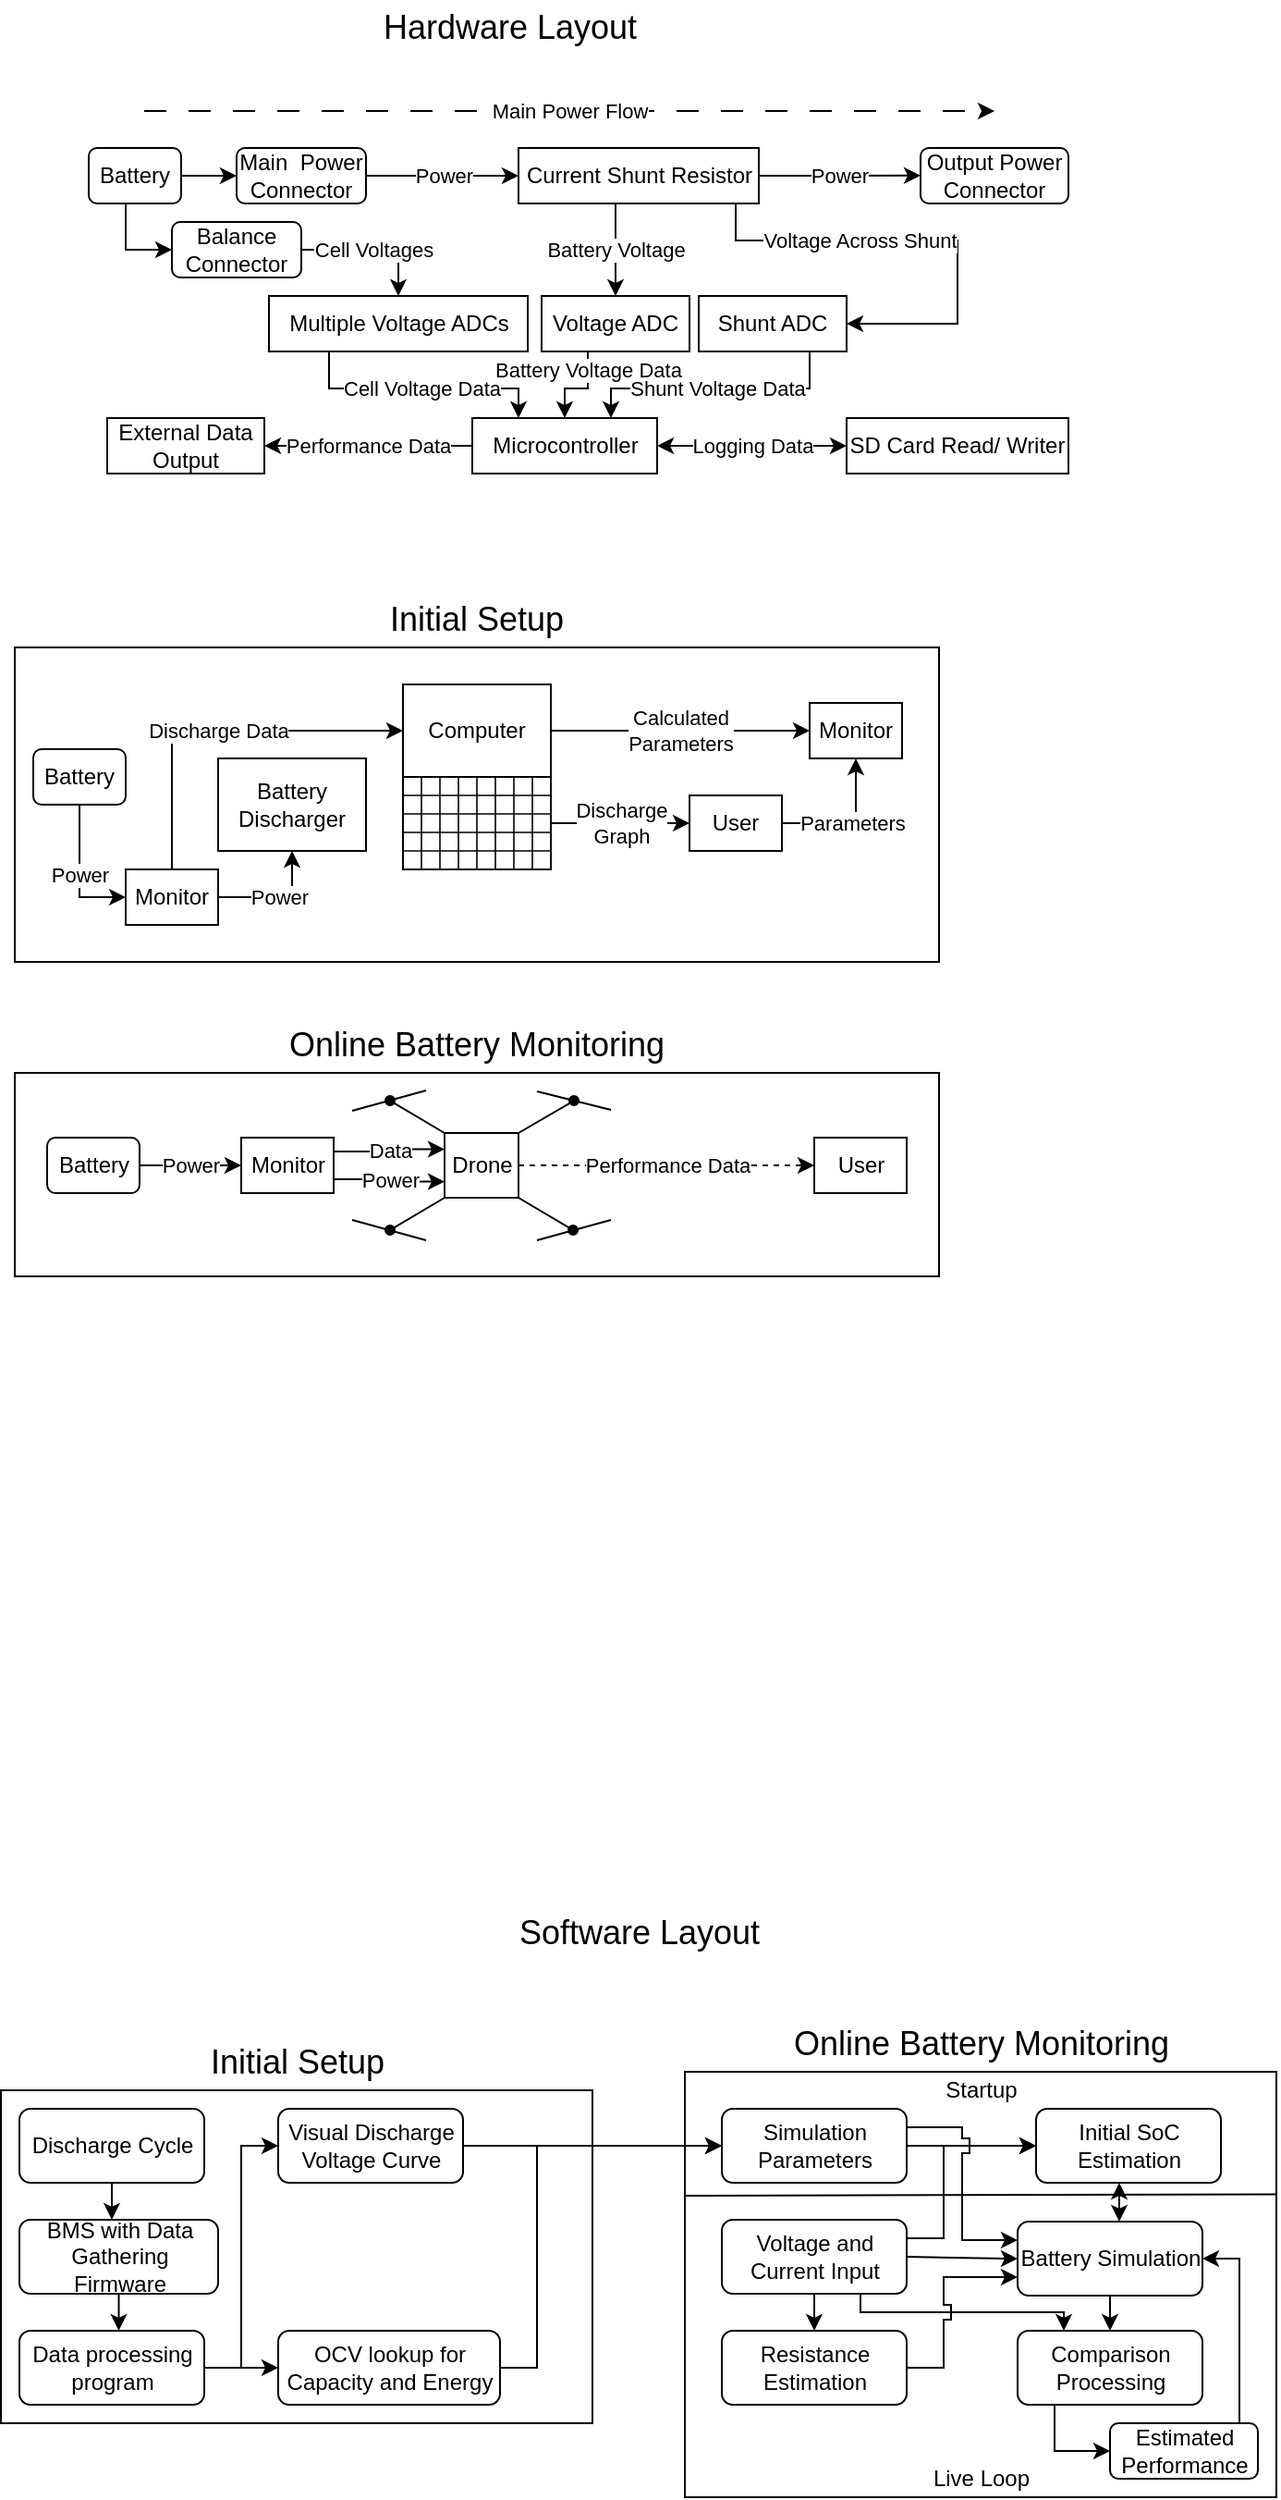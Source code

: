 <mxfile version="24.0.2" type="device">
  <diagram id="iJW8FD_IC8tG_3s7V3ZE" name="Page-1">
    <mxGraphModel dx="1113" dy="1617" grid="1" gridSize="10" guides="1" tooltips="1" connect="1" arrows="1" fold="1" page="1" pageScale="1" pageWidth="827" pageHeight="1169" math="0" shadow="0">
      <root>
        <mxCell id="0" />
        <mxCell id="1" parent="0" />
        <mxCell id="znWlgwHZ79DL5Ow_YZp7-131" value="" style="rounded=0;whiteSpace=wrap;html=1;" vertex="1" parent="1">
          <mxGeometry x="60" y="-260" width="500" height="110" as="geometry" />
        </mxCell>
        <mxCell id="znWlgwHZ79DL5Ow_YZp7-61" value="" style="rounded=0;whiteSpace=wrap;html=1;" vertex="1" parent="1">
          <mxGeometry x="60" y="-490" width="500" height="170" as="geometry" />
        </mxCell>
        <mxCell id="kjtUhcTxmiHCBkJJOneF-20" value="" style="rounded=0;whiteSpace=wrap;html=1;" parent="1" vertex="1">
          <mxGeometry x="422.5" y="280" width="320" height="230" as="geometry" />
        </mxCell>
        <mxCell id="kjtUhcTxmiHCBkJJOneF-6" value="" style="rounded=0;whiteSpace=wrap;html=1;" parent="1" vertex="1">
          <mxGeometry x="52.5" y="290" width="320" height="180" as="geometry" />
        </mxCell>
        <mxCell id="kjtUhcTxmiHCBkJJOneF-4" value="&lt;div&gt;Discharge Cycle&lt;/div&gt;" style="rounded=1;whiteSpace=wrap;html=1;" parent="1" vertex="1">
          <mxGeometry x="62.5" y="300" width="100" height="40" as="geometry" />
        </mxCell>
        <mxCell id="kjtUhcTxmiHCBkJJOneF-7" value="&lt;font style=&quot;font-size: 18px;&quot;&gt;Initial Setup&lt;/font&gt;" style="text;html=1;strokeColor=none;fillColor=none;align=center;verticalAlign=middle;whiteSpace=wrap;rounded=0;" parent="1" vertex="1">
          <mxGeometry x="52.5" y="260" width="320" height="30" as="geometry" />
        </mxCell>
        <mxCell id="kjtUhcTxmiHCBkJJOneF-9" value="BMS with Data Gathering Firmware" style="rounded=1;whiteSpace=wrap;html=1;" parent="1" vertex="1">
          <mxGeometry x="62.5" y="360" width="107.5" height="40" as="geometry" />
        </mxCell>
        <mxCell id="kjtUhcTxmiHCBkJJOneF-16" style="edgeStyle=orthogonalEdgeStyle;rounded=0;orthogonalLoop=1;jettySize=auto;html=1;entryX=0;entryY=0.5;entryDx=0;entryDy=0;fontSize=18;" parent="1" source="kjtUhcTxmiHCBkJJOneF-13" target="kjtUhcTxmiHCBkJJOneF-15" edge="1">
          <mxGeometry relative="1" as="geometry" />
        </mxCell>
        <mxCell id="kjtUhcTxmiHCBkJJOneF-18" style="edgeStyle=orthogonalEdgeStyle;rounded=0;orthogonalLoop=1;jettySize=auto;html=1;entryX=0;entryY=0.5;entryDx=0;entryDy=0;fontSize=18;" parent="1" source="kjtUhcTxmiHCBkJJOneF-13" target="kjtUhcTxmiHCBkJJOneF-17" edge="1">
          <mxGeometry relative="1" as="geometry" />
        </mxCell>
        <mxCell id="kjtUhcTxmiHCBkJJOneF-13" value="Data processing program" style="rounded=1;whiteSpace=wrap;html=1;" parent="1" vertex="1">
          <mxGeometry x="62.5" y="420" width="100" height="40" as="geometry" />
        </mxCell>
        <mxCell id="kjtUhcTxmiHCBkJJOneF-34" style="edgeStyle=orthogonalEdgeStyle;rounded=0;orthogonalLoop=1;jettySize=auto;html=1;fontSize=18;" parent="1" source="kjtUhcTxmiHCBkJJOneF-15" target="kjtUhcTxmiHCBkJJOneF-32" edge="1">
          <mxGeometry relative="1" as="geometry" />
        </mxCell>
        <mxCell id="kjtUhcTxmiHCBkJJOneF-15" value="Visual Discharge Voltage Curve" style="rounded=1;whiteSpace=wrap;html=1;" parent="1" vertex="1">
          <mxGeometry x="202.5" y="300" width="100" height="40" as="geometry" />
        </mxCell>
        <mxCell id="kjtUhcTxmiHCBkJJOneF-35" style="edgeStyle=orthogonalEdgeStyle;rounded=0;orthogonalLoop=1;jettySize=auto;html=1;entryX=0;entryY=0.5;entryDx=0;entryDy=0;fontSize=18;" parent="1" source="kjtUhcTxmiHCBkJJOneF-17" target="kjtUhcTxmiHCBkJJOneF-32" edge="1">
          <mxGeometry relative="1" as="geometry">
            <Array as="points">
              <mxPoint x="342.5" y="440" />
              <mxPoint x="342.5" y="320" />
            </Array>
          </mxGeometry>
        </mxCell>
        <mxCell id="kjtUhcTxmiHCBkJJOneF-17" value="OCV lookup for Capacity and Energy" style="rounded=1;whiteSpace=wrap;html=1;" parent="1" vertex="1">
          <mxGeometry x="202.5" y="420" width="120" height="40" as="geometry" />
        </mxCell>
        <mxCell id="kjtUhcTxmiHCBkJJOneF-31" value="&lt;font style=&quot;font-size: 18px;&quot;&gt;Online Battery Monitoring&lt;/font&gt;" style="text;html=1;strokeColor=none;fillColor=none;align=center;verticalAlign=middle;whiteSpace=wrap;rounded=0;" parent="1" vertex="1">
          <mxGeometry x="422.5" y="250" width="320" height="30" as="geometry" />
        </mxCell>
        <mxCell id="kjtUhcTxmiHCBkJJOneF-37" value="" style="edgeStyle=orthogonalEdgeStyle;rounded=0;orthogonalLoop=1;jettySize=auto;html=1;fontSize=18;" parent="1" source="kjtUhcTxmiHCBkJJOneF-32" target="kjtUhcTxmiHCBkJJOneF-36" edge="1">
          <mxGeometry relative="1" as="geometry" />
        </mxCell>
        <mxCell id="kjtUhcTxmiHCBkJJOneF-54" style="edgeStyle=elbowEdgeStyle;rounded=0;jumpStyle=sharp;orthogonalLoop=1;jettySize=auto;html=1;entryX=0;entryY=0.25;entryDx=0;entryDy=0;fontSize=18;jumpSize=8;" parent="1" source="kjtUhcTxmiHCBkJJOneF-32" target="kjtUhcTxmiHCBkJJOneF-47" edge="1">
          <mxGeometry relative="1" as="geometry">
            <Array as="points">
              <mxPoint x="572.5" y="310" />
              <mxPoint x="572.5" y="330" />
              <mxPoint x="552.5" y="310" />
            </Array>
          </mxGeometry>
        </mxCell>
        <mxCell id="kjtUhcTxmiHCBkJJOneF-32" value="Simulation Parameters" style="rounded=1;whiteSpace=wrap;html=1;" parent="1" vertex="1">
          <mxGeometry x="442.5" y="300" width="100" height="40" as="geometry" />
        </mxCell>
        <mxCell id="kjtUhcTxmiHCBkJJOneF-71" style="edgeStyle=elbowEdgeStyle;rounded=0;jumpStyle=sharp;jumpSize=8;orthogonalLoop=1;jettySize=auto;html=1;fontSize=18;startArrow=classic;startFill=1;" parent="1" source="kjtUhcTxmiHCBkJJOneF-36" target="kjtUhcTxmiHCBkJJOneF-47" edge="1">
          <mxGeometry relative="1" as="geometry" />
        </mxCell>
        <mxCell id="kjtUhcTxmiHCBkJJOneF-36" value="Initial SoC Estimation" style="rounded=1;whiteSpace=wrap;html=1;" parent="1" vertex="1">
          <mxGeometry x="612.5" y="300" width="100" height="40" as="geometry" />
        </mxCell>
        <mxCell id="kjtUhcTxmiHCBkJJOneF-46" style="edgeStyle=orthogonalEdgeStyle;rounded=0;orthogonalLoop=1;jettySize=auto;html=1;entryX=0;entryY=0.5;entryDx=0;entryDy=0;fontSize=18;" parent="1" source="kjtUhcTxmiHCBkJJOneF-38" target="kjtUhcTxmiHCBkJJOneF-36" edge="1">
          <mxGeometry relative="1" as="geometry">
            <Array as="points">
              <mxPoint x="562.5" y="370" />
              <mxPoint x="562.5" y="320" />
            </Array>
          </mxGeometry>
        </mxCell>
        <mxCell id="kjtUhcTxmiHCBkJJOneF-55" style="edgeStyle=elbowEdgeStyle;rounded=0;jumpStyle=sharp;jumpSize=8;orthogonalLoop=1;jettySize=auto;html=1;entryX=0;entryY=0.5;entryDx=0;entryDy=0;fontSize=18;" parent="1" source="kjtUhcTxmiHCBkJJOneF-38" target="kjtUhcTxmiHCBkJJOneF-47" edge="1">
          <mxGeometry relative="1" as="geometry" />
        </mxCell>
        <mxCell id="kjtUhcTxmiHCBkJJOneF-61" style="edgeStyle=elbowEdgeStyle;rounded=0;jumpStyle=sharp;jumpSize=8;orthogonalLoop=1;jettySize=auto;html=1;entryX=0.5;entryY=0;entryDx=0;entryDy=0;fontSize=18;" parent="1" source="kjtUhcTxmiHCBkJJOneF-38" target="kjtUhcTxmiHCBkJJOneF-39" edge="1">
          <mxGeometry relative="1" as="geometry" />
        </mxCell>
        <mxCell id="kjtUhcTxmiHCBkJJOneF-72" style="edgeStyle=elbowEdgeStyle;rounded=0;jumpStyle=sharp;jumpSize=8;orthogonalLoop=1;jettySize=auto;html=1;exitX=0.75;exitY=1;exitDx=0;exitDy=0;entryX=0.25;entryY=0;entryDx=0;entryDy=0;fontSize=18;elbow=vertical;" parent="1" source="kjtUhcTxmiHCBkJJOneF-38" target="kjtUhcTxmiHCBkJJOneF-40" edge="1">
          <mxGeometry relative="1" as="geometry">
            <Array as="points">
              <mxPoint x="602.5" y="410" />
              <mxPoint x="592.5" y="410" />
              <mxPoint x="542.5" y="410" />
              <mxPoint x="602.5" y="420" />
            </Array>
          </mxGeometry>
        </mxCell>
        <mxCell id="kjtUhcTxmiHCBkJJOneF-38" value="Voltage and Current Input" style="rounded=1;whiteSpace=wrap;html=1;" parent="1" vertex="1">
          <mxGeometry x="442.5" y="360" width="100" height="40" as="geometry" />
        </mxCell>
        <mxCell id="kjtUhcTxmiHCBkJJOneF-62" style="edgeStyle=elbowEdgeStyle;rounded=0;jumpStyle=sharp;jumpSize=8;orthogonalLoop=1;jettySize=auto;html=1;entryX=0;entryY=0.75;entryDx=0;entryDy=0;fontSize=18;" parent="1" source="kjtUhcTxmiHCBkJJOneF-39" target="kjtUhcTxmiHCBkJJOneF-47" edge="1">
          <mxGeometry relative="1" as="geometry">
            <Array as="points">
              <mxPoint x="562.5" y="410" />
            </Array>
          </mxGeometry>
        </mxCell>
        <mxCell id="kjtUhcTxmiHCBkJJOneF-39" value="Resistance Estimation" style="rounded=1;whiteSpace=wrap;html=1;" parent="1" vertex="1">
          <mxGeometry x="442.5" y="420" width="100" height="40" as="geometry" />
        </mxCell>
        <mxCell id="kjtUhcTxmiHCBkJJOneF-68" style="edgeStyle=elbowEdgeStyle;rounded=0;jumpStyle=sharp;jumpSize=8;orthogonalLoop=1;jettySize=auto;html=1;exitX=0.25;exitY=1;exitDx=0;exitDy=0;entryX=0;entryY=0.5;entryDx=0;entryDy=0;fontSize=18;" parent="1" source="kjtUhcTxmiHCBkJJOneF-40" target="kjtUhcTxmiHCBkJJOneF-56" edge="1">
          <mxGeometry relative="1" as="geometry">
            <Array as="points">
              <mxPoint x="622.5" y="470" />
            </Array>
          </mxGeometry>
        </mxCell>
        <mxCell id="kjtUhcTxmiHCBkJJOneF-40" value="Comparison Processing" style="rounded=1;whiteSpace=wrap;html=1;" parent="1" vertex="1">
          <mxGeometry x="602.5" y="420" width="100" height="40" as="geometry" />
        </mxCell>
        <mxCell id="kjtUhcTxmiHCBkJJOneF-42" value="" style="endArrow=none;html=1;rounded=0;fontSize=18;entryX=1;entryY=0.288;entryDx=0;entryDy=0;entryPerimeter=0;" parent="1" target="kjtUhcTxmiHCBkJJOneF-20" edge="1">
          <mxGeometry width="50" height="50" relative="1" as="geometry">
            <mxPoint x="422.5" y="347" as="sourcePoint" />
            <mxPoint x="532.5" y="420" as="targetPoint" />
          </mxGeometry>
        </mxCell>
        <mxCell id="kjtUhcTxmiHCBkJJOneF-43" value="Startup" style="text;html=1;strokeColor=none;fillColor=none;align=center;verticalAlign=middle;whiteSpace=wrap;rounded=0;" parent="1" vertex="1">
          <mxGeometry x="422.5" y="280" width="320" height="20" as="geometry" />
        </mxCell>
        <mxCell id="kjtUhcTxmiHCBkJJOneF-44" value="Live Loop" style="text;html=1;strokeColor=none;fillColor=none;align=center;verticalAlign=middle;whiteSpace=wrap;rounded=0;" parent="1" vertex="1">
          <mxGeometry x="422.5" y="490" width="320" height="20" as="geometry" />
        </mxCell>
        <mxCell id="kjtUhcTxmiHCBkJJOneF-65" style="edgeStyle=elbowEdgeStyle;rounded=0;jumpStyle=sharp;jumpSize=8;orthogonalLoop=1;jettySize=auto;html=1;fontSize=18;" parent="1" source="kjtUhcTxmiHCBkJJOneF-47" target="kjtUhcTxmiHCBkJJOneF-40" edge="1">
          <mxGeometry relative="1" as="geometry" />
        </mxCell>
        <mxCell id="kjtUhcTxmiHCBkJJOneF-47" value="Battery Simulation" style="rounded=1;whiteSpace=wrap;html=1;" parent="1" vertex="1">
          <mxGeometry x="602.5" y="361" width="100" height="40" as="geometry" />
        </mxCell>
        <mxCell id="kjtUhcTxmiHCBkJJOneF-69" style="edgeStyle=elbowEdgeStyle;rounded=0;jumpStyle=sharp;jumpSize=8;orthogonalLoop=1;jettySize=auto;html=1;exitX=0.75;exitY=0;exitDx=0;exitDy=0;entryX=1;entryY=0.5;entryDx=0;entryDy=0;fontSize=18;" parent="1" source="kjtUhcTxmiHCBkJJOneF-56" target="kjtUhcTxmiHCBkJJOneF-47" edge="1">
          <mxGeometry relative="1" as="geometry">
            <Array as="points">
              <mxPoint x="722.5" y="400" />
              <mxPoint x="712.5" y="410" />
              <mxPoint x="722.5" y="410" />
            </Array>
          </mxGeometry>
        </mxCell>
        <mxCell id="kjtUhcTxmiHCBkJJOneF-56" value="Estimated Performance" style="rounded=1;whiteSpace=wrap;html=1;" parent="1" vertex="1">
          <mxGeometry x="652.5" y="470" width="80" height="30" as="geometry" />
        </mxCell>
        <mxCell id="znWlgwHZ79DL5Ow_YZp7-15" value="&lt;font style=&quot;font-size: 18px;&quot;&gt;Online Battery Monitoring&lt;/font&gt;" style="text;html=1;strokeColor=none;fillColor=none;align=center;verticalAlign=middle;whiteSpace=wrap;rounded=0;" vertex="1" parent="1">
          <mxGeometry x="60" y="-290" width="500" height="30" as="geometry" />
        </mxCell>
        <mxCell id="znWlgwHZ79DL5Ow_YZp7-97" value="Power" style="edgeStyle=orthogonalEdgeStyle;rounded=0;orthogonalLoop=1;jettySize=auto;html=1;entryX=0;entryY=0.5;entryDx=0;entryDy=0;" edge="1" parent="1" source="znWlgwHZ79DL5Ow_YZp7-41" target="znWlgwHZ79DL5Ow_YZp7-42">
          <mxGeometry relative="1" as="geometry" />
        </mxCell>
        <mxCell id="znWlgwHZ79DL5Ow_YZp7-41" value="Battery" style="rounded=1;whiteSpace=wrap;html=1;" vertex="1" parent="1">
          <mxGeometry x="70" y="-435" width="50" height="30" as="geometry" />
        </mxCell>
        <mxCell id="znWlgwHZ79DL5Ow_YZp7-100" value="Power" style="edgeStyle=orthogonalEdgeStyle;rounded=0;orthogonalLoop=1;jettySize=auto;html=1;exitX=1;exitY=0.5;exitDx=0;exitDy=0;entryX=0.5;entryY=1;entryDx=0;entryDy=0;" edge="1" parent="1" source="znWlgwHZ79DL5Ow_YZp7-42" target="znWlgwHZ79DL5Ow_YZp7-43">
          <mxGeometry relative="1" as="geometry" />
        </mxCell>
        <mxCell id="znWlgwHZ79DL5Ow_YZp7-42" value="&lt;div&gt;Monitor&lt;/div&gt;" style="rounded=0;whiteSpace=wrap;html=1;" vertex="1" parent="1">
          <mxGeometry x="120" y="-370" width="50" height="30" as="geometry" />
        </mxCell>
        <mxCell id="znWlgwHZ79DL5Ow_YZp7-43" value="Battery Discharger" style="rounded=0;whiteSpace=wrap;html=1;" vertex="1" parent="1">
          <mxGeometry x="170" y="-430" width="80" height="50" as="geometry" />
        </mxCell>
        <mxCell id="znWlgwHZ79DL5Ow_YZp7-44" value="" style="group;rounded=1;" vertex="1" connectable="0" parent="1">
          <mxGeometry x="270" y="-470" width="80" height="100" as="geometry" />
        </mxCell>
        <mxCell id="znWlgwHZ79DL5Ow_YZp7-37" value="Computer" style="rounded=0;whiteSpace=wrap;html=1;" vertex="1" parent="znWlgwHZ79DL5Ow_YZp7-44">
          <mxGeometry width="80" height="50" as="geometry" />
        </mxCell>
        <mxCell id="znWlgwHZ79DL5Ow_YZp7-39" value="" style="verticalLabelPosition=bottom;verticalAlign=top;html=1;shape=mxgraph.basic.patternFillRect;fillStyle=grid;step=10;fillStrokeWidth=0.8;fillStrokeColor=#000000;" vertex="1" parent="znWlgwHZ79DL5Ow_YZp7-44">
          <mxGeometry y="50" width="80" height="50" as="geometry" />
        </mxCell>
        <mxCell id="znWlgwHZ79DL5Ow_YZp7-48" value="Discharge Data" style="edgeStyle=orthogonalEdgeStyle;rounded=0;orthogonalLoop=1;jettySize=auto;html=1;entryX=0;entryY=0.5;entryDx=0;entryDy=0;exitX=0.5;exitY=0;exitDx=0;exitDy=0;" edge="1" parent="1" source="znWlgwHZ79DL5Ow_YZp7-42" target="znWlgwHZ79DL5Ow_YZp7-37">
          <mxGeometry relative="1" as="geometry" />
        </mxCell>
        <mxCell id="znWlgwHZ79DL5Ow_YZp7-49" value="&lt;div&gt;Monitor&lt;/div&gt;" style="rounded=0;whiteSpace=wrap;html=1;" vertex="1" parent="1">
          <mxGeometry x="490" y="-460" width="50" height="30" as="geometry" />
        </mxCell>
        <mxCell id="znWlgwHZ79DL5Ow_YZp7-52" value="&lt;div&gt;Calculated&lt;/div&gt;&lt;div&gt;Parameters&lt;br&gt; &lt;/div&gt;" style="edgeStyle=orthogonalEdgeStyle;rounded=0;orthogonalLoop=1;jettySize=auto;html=1;" edge="1" parent="1" source="znWlgwHZ79DL5Ow_YZp7-37" target="znWlgwHZ79DL5Ow_YZp7-49">
          <mxGeometry relative="1" as="geometry" />
        </mxCell>
        <mxCell id="znWlgwHZ79DL5Ow_YZp7-60" value="Parameters" style="edgeStyle=orthogonalEdgeStyle;rounded=0;orthogonalLoop=1;jettySize=auto;html=1;entryX=0.5;entryY=1;entryDx=0;entryDy=0;" edge="1" parent="1" source="znWlgwHZ79DL5Ow_YZp7-53" target="znWlgwHZ79DL5Ow_YZp7-49">
          <mxGeometry relative="1" as="geometry" />
        </mxCell>
        <mxCell id="znWlgwHZ79DL5Ow_YZp7-53" value="User" style="rounded=0;whiteSpace=wrap;html=1;glass=0;shadow=0;textShadow=0;" vertex="1" parent="1">
          <mxGeometry x="425" y="-410" width="50" height="30" as="geometry" />
        </mxCell>
        <mxCell id="znWlgwHZ79DL5Ow_YZp7-56" value="&lt;div&gt;Discharge&lt;/div&gt;&lt;div&gt;Graph&lt;br&gt;&lt;/div&gt;" style="edgeStyle=orthogonalEdgeStyle;rounded=0;orthogonalLoop=1;jettySize=auto;html=1;" edge="1" parent="1" source="znWlgwHZ79DL5Ow_YZp7-39" target="znWlgwHZ79DL5Ow_YZp7-53">
          <mxGeometry relative="1" as="geometry" />
        </mxCell>
        <mxCell id="znWlgwHZ79DL5Ow_YZp7-62" value="&lt;font style=&quot;font-size: 18px;&quot;&gt;Initial Setup&lt;/font&gt;" style="text;html=1;strokeColor=none;fillColor=none;align=center;verticalAlign=middle;whiteSpace=wrap;rounded=0;" vertex="1" parent="1">
          <mxGeometry x="60" y="-520" width="500" height="30" as="geometry" />
        </mxCell>
        <mxCell id="znWlgwHZ79DL5Ow_YZp7-124" value="Power" style="edgeStyle=orthogonalEdgeStyle;rounded=0;orthogonalLoop=1;jettySize=auto;html=1;entryX=0;entryY=0.5;entryDx=0;entryDy=0;" edge="1" parent="1" source="znWlgwHZ79DL5Ow_YZp7-82" target="znWlgwHZ79DL5Ow_YZp7-89">
          <mxGeometry relative="1" as="geometry" />
        </mxCell>
        <mxCell id="znWlgwHZ79DL5Ow_YZp7-82" value="Battery" style="rounded=1;whiteSpace=wrap;html=1;" vertex="1" parent="1">
          <mxGeometry x="77.5" y="-225" width="50" height="30" as="geometry" />
        </mxCell>
        <mxCell id="znWlgwHZ79DL5Ow_YZp7-129" value="Data" style="edgeStyle=orthogonalEdgeStyle;rounded=0;orthogonalLoop=1;jettySize=auto;html=1;exitX=1;exitY=0.25;exitDx=0;exitDy=0;entryX=0;entryY=0.25;entryDx=0;entryDy=0;" edge="1" parent="1" source="znWlgwHZ79DL5Ow_YZp7-89" target="znWlgwHZ79DL5Ow_YZp7-102">
          <mxGeometry relative="1" as="geometry" />
        </mxCell>
        <mxCell id="znWlgwHZ79DL5Ow_YZp7-89" value="&lt;div&gt;Monitor&lt;/div&gt;" style="rounded=0;whiteSpace=wrap;html=1;" vertex="1" parent="1">
          <mxGeometry x="182.5" y="-225" width="50" height="30" as="geometry" />
        </mxCell>
        <mxCell id="znWlgwHZ79DL5Ow_YZp7-130" value="Performance Data" style="edgeStyle=orthogonalEdgeStyle;rounded=0;orthogonalLoop=1;jettySize=auto;html=1;dashed=1;" edge="1" parent="1" source="znWlgwHZ79DL5Ow_YZp7-102" target="znWlgwHZ79DL5Ow_YZp7-126">
          <mxGeometry relative="1" as="geometry" />
        </mxCell>
        <mxCell id="znWlgwHZ79DL5Ow_YZp7-102" value="Drone" style="rounded=0;whiteSpace=wrap;html=1;" vertex="1" parent="1">
          <mxGeometry x="292.5" y="-227.5" width="40" height="35" as="geometry" />
        </mxCell>
        <mxCell id="znWlgwHZ79DL5Ow_YZp7-107" value="" style="group" vertex="1" connectable="0" parent="1">
          <mxGeometry x="332.5" y="-250" width="50" height="22.5" as="geometry" />
        </mxCell>
        <mxCell id="znWlgwHZ79DL5Ow_YZp7-103" value="" style="endArrow=none;html=1;rounded=0;" edge="1" parent="znWlgwHZ79DL5Ow_YZp7-107" source="znWlgwHZ79DL5Ow_YZp7-104">
          <mxGeometry width="50" height="50" relative="1" as="geometry">
            <mxPoint x="10" y="17.5" as="sourcePoint" />
            <mxPoint x="30" y="2.5" as="targetPoint" />
          </mxGeometry>
        </mxCell>
        <mxCell id="znWlgwHZ79DL5Ow_YZp7-105" value="" style="endArrow=none;html=1;rounded=0;" edge="1" parent="znWlgwHZ79DL5Ow_YZp7-107" target="znWlgwHZ79DL5Ow_YZp7-104">
          <mxGeometry width="50" height="50" relative="1" as="geometry">
            <mxPoint y="22.5" as="sourcePoint" />
            <mxPoint x="30" y="2.5" as="targetPoint" />
          </mxGeometry>
        </mxCell>
        <mxCell id="znWlgwHZ79DL5Ow_YZp7-104" value="" style="ellipse;whiteSpace=wrap;html=1;aspect=fixed;fillColor=#000000;" vertex="1" parent="znWlgwHZ79DL5Ow_YZp7-107">
          <mxGeometry x="27.5" y="2.5" width="5" height="5" as="geometry" />
        </mxCell>
        <mxCell id="znWlgwHZ79DL5Ow_YZp7-106" value="" style="endArrow=none;html=1;rounded=0;" edge="1" parent="znWlgwHZ79DL5Ow_YZp7-107">
          <mxGeometry width="50" height="50" relative="1" as="geometry">
            <mxPoint x="50" y="10" as="sourcePoint" />
            <mxPoint x="10" as="targetPoint" />
          </mxGeometry>
        </mxCell>
        <mxCell id="znWlgwHZ79DL5Ow_YZp7-108" value="" style="group;rotation=-180;" vertex="1" connectable="0" parent="1">
          <mxGeometry x="242.5" y="-192.5" width="50" height="22.5" as="geometry" />
        </mxCell>
        <mxCell id="znWlgwHZ79DL5Ow_YZp7-109" value="" style="endArrow=none;html=1;rounded=0;" edge="1" parent="znWlgwHZ79DL5Ow_YZp7-108" source="znWlgwHZ79DL5Ow_YZp7-111">
          <mxGeometry width="50" height="50" relative="1" as="geometry">
            <mxPoint x="40" y="5" as="sourcePoint" />
            <mxPoint x="20" y="20" as="targetPoint" />
          </mxGeometry>
        </mxCell>
        <mxCell id="znWlgwHZ79DL5Ow_YZp7-110" value="" style="endArrow=none;html=1;rounded=0;" edge="1" parent="znWlgwHZ79DL5Ow_YZp7-108" target="znWlgwHZ79DL5Ow_YZp7-111">
          <mxGeometry width="50" height="50" relative="1" as="geometry">
            <mxPoint x="50" as="sourcePoint" />
            <mxPoint x="20" y="20" as="targetPoint" />
          </mxGeometry>
        </mxCell>
        <mxCell id="znWlgwHZ79DL5Ow_YZp7-111" value="" style="ellipse;whiteSpace=wrap;html=1;aspect=fixed;fillColor=#000000;rotation=-180;" vertex="1" parent="znWlgwHZ79DL5Ow_YZp7-108">
          <mxGeometry x="18" y="15" width="5" height="5" as="geometry" />
        </mxCell>
        <mxCell id="znWlgwHZ79DL5Ow_YZp7-112" value="" style="endArrow=none;html=1;rounded=0;" edge="1" parent="znWlgwHZ79DL5Ow_YZp7-108">
          <mxGeometry width="50" height="50" relative="1" as="geometry">
            <mxPoint y="12" as="sourcePoint" />
            <mxPoint x="40" y="23" as="targetPoint" />
          </mxGeometry>
        </mxCell>
        <mxCell id="znWlgwHZ79DL5Ow_YZp7-113" value="" style="group;rotation=-180;flipH=1;" vertex="1" connectable="0" parent="1">
          <mxGeometry x="332.5" y="-192.5" width="50" height="22.5" as="geometry" />
        </mxCell>
        <mxCell id="znWlgwHZ79DL5Ow_YZp7-114" value="" style="endArrow=none;html=1;rounded=0;" edge="1" parent="znWlgwHZ79DL5Ow_YZp7-113" source="znWlgwHZ79DL5Ow_YZp7-116">
          <mxGeometry width="50" height="50" relative="1" as="geometry">
            <mxPoint x="10" y="5" as="sourcePoint" />
            <mxPoint x="30" y="20" as="targetPoint" />
          </mxGeometry>
        </mxCell>
        <mxCell id="znWlgwHZ79DL5Ow_YZp7-115" value="" style="endArrow=none;html=1;rounded=0;" edge="1" parent="znWlgwHZ79DL5Ow_YZp7-113" target="znWlgwHZ79DL5Ow_YZp7-116">
          <mxGeometry width="50" height="50" relative="1" as="geometry">
            <mxPoint as="sourcePoint" />
            <mxPoint x="30" y="20" as="targetPoint" />
          </mxGeometry>
        </mxCell>
        <mxCell id="znWlgwHZ79DL5Ow_YZp7-116" value="" style="ellipse;whiteSpace=wrap;html=1;aspect=fixed;fillColor=#000000;rotation=-180;" vertex="1" parent="znWlgwHZ79DL5Ow_YZp7-113">
          <mxGeometry x="27" y="15" width="5" height="5" as="geometry" />
        </mxCell>
        <mxCell id="znWlgwHZ79DL5Ow_YZp7-117" value="" style="endArrow=none;html=1;rounded=0;" edge="1" parent="znWlgwHZ79DL5Ow_YZp7-113">
          <mxGeometry width="50" height="50" relative="1" as="geometry">
            <mxPoint x="50" y="12" as="sourcePoint" />
            <mxPoint x="10" y="23" as="targetPoint" />
          </mxGeometry>
        </mxCell>
        <mxCell id="znWlgwHZ79DL5Ow_YZp7-118" value="" style="group;rotation=-180;flipH=0;flipV=1;" vertex="1" connectable="0" parent="1">
          <mxGeometry x="242.5" y="-250" width="50" height="22.5" as="geometry" />
        </mxCell>
        <mxCell id="znWlgwHZ79DL5Ow_YZp7-119" value="" style="endArrow=none;html=1;rounded=0;" edge="1" parent="znWlgwHZ79DL5Ow_YZp7-118" source="znWlgwHZ79DL5Ow_YZp7-121">
          <mxGeometry width="50" height="50" relative="1" as="geometry">
            <mxPoint x="40" y="17.5" as="sourcePoint" />
            <mxPoint x="20" y="2.5" as="targetPoint" />
          </mxGeometry>
        </mxCell>
        <mxCell id="znWlgwHZ79DL5Ow_YZp7-120" value="" style="endArrow=none;html=1;rounded=0;" edge="1" parent="znWlgwHZ79DL5Ow_YZp7-118" target="znWlgwHZ79DL5Ow_YZp7-121">
          <mxGeometry width="50" height="50" relative="1" as="geometry">
            <mxPoint x="50" y="22.5" as="sourcePoint" />
            <mxPoint x="20" y="2.5" as="targetPoint" />
          </mxGeometry>
        </mxCell>
        <mxCell id="znWlgwHZ79DL5Ow_YZp7-121" value="" style="ellipse;whiteSpace=wrap;html=1;aspect=fixed;fillColor=#000000;rotation=-180;" vertex="1" parent="znWlgwHZ79DL5Ow_YZp7-118">
          <mxGeometry x="18" y="2.5" width="5" height="5" as="geometry" />
        </mxCell>
        <mxCell id="znWlgwHZ79DL5Ow_YZp7-122" value="" style="endArrow=none;html=1;rounded=0;" edge="1" parent="znWlgwHZ79DL5Ow_YZp7-118">
          <mxGeometry width="50" height="50" relative="1" as="geometry">
            <mxPoint y="10.5" as="sourcePoint" />
            <mxPoint x="40" y="-0.5" as="targetPoint" />
          </mxGeometry>
        </mxCell>
        <mxCell id="znWlgwHZ79DL5Ow_YZp7-125" value="Power" style="edgeStyle=orthogonalEdgeStyle;rounded=0;orthogonalLoop=1;jettySize=auto;html=1;entryX=0;entryY=0.75;entryDx=0;entryDy=0;exitX=1;exitY=0.75;exitDx=0;exitDy=0;" edge="1" parent="1" source="znWlgwHZ79DL5Ow_YZp7-89" target="znWlgwHZ79DL5Ow_YZp7-102">
          <mxGeometry relative="1" as="geometry" />
        </mxCell>
        <mxCell id="znWlgwHZ79DL5Ow_YZp7-126" value="User" style="rounded=0;whiteSpace=wrap;html=1;glass=0;shadow=0;textShadow=0;" vertex="1" parent="1">
          <mxGeometry x="492.5" y="-225" width="50" height="30" as="geometry" />
        </mxCell>
        <mxCell id="znWlgwHZ79DL5Ow_YZp7-134" value="Power" style="edgeStyle=orthogonalEdgeStyle;rounded=0;orthogonalLoop=1;jettySize=auto;html=1;entryX=0;entryY=0.5;entryDx=0;entryDy=0;" edge="1" parent="1" source="znWlgwHZ79DL5Ow_YZp7-135" target="znWlgwHZ79DL5Ow_YZp7-137">
          <mxGeometry relative="1" as="geometry" />
        </mxCell>
        <mxCell id="znWlgwHZ79DL5Ow_YZp7-135" value="Main&amp;nbsp; Power Connector" style="rounded=1;whiteSpace=wrap;html=1;" vertex="1" parent="1">
          <mxGeometry x="180" y="-760" width="70" height="30" as="geometry" />
        </mxCell>
        <mxCell id="znWlgwHZ79DL5Ow_YZp7-162" value="Power" style="edgeStyle=orthogonalEdgeStyle;rounded=0;orthogonalLoop=1;jettySize=auto;html=1;exitX=1;exitY=0.5;exitDx=0;exitDy=0;" edge="1" parent="1" source="znWlgwHZ79DL5Ow_YZp7-137">
          <mxGeometry relative="1" as="geometry">
            <mxPoint x="550" y="-745.091" as="targetPoint" />
          </mxGeometry>
        </mxCell>
        <mxCell id="znWlgwHZ79DL5Ow_YZp7-169" value="Battery Voltage" style="edgeStyle=orthogonalEdgeStyle;rounded=0;orthogonalLoop=1;jettySize=auto;html=1;" edge="1" parent="1" source="znWlgwHZ79DL5Ow_YZp7-137" target="znWlgwHZ79DL5Ow_YZp7-159">
          <mxGeometry relative="1" as="geometry">
            <Array as="points">
              <mxPoint x="385" y="-710" />
              <mxPoint x="385" y="-710" />
            </Array>
          </mxGeometry>
        </mxCell>
        <mxCell id="znWlgwHZ79DL5Ow_YZp7-170" value="Voltage Across Shunt" style="edgeStyle=orthogonalEdgeStyle;rounded=0;orthogonalLoop=1;jettySize=auto;html=1;exitX=0.904;exitY=1.002;exitDx=0;exitDy=0;exitPerimeter=0;" edge="1" parent="1" source="znWlgwHZ79DL5Ow_YZp7-137" target="znWlgwHZ79DL5Ow_YZp7-160">
          <mxGeometry x="-0.294" relative="1" as="geometry">
            <Array as="points">
              <mxPoint x="450" y="-710" />
              <mxPoint x="570" y="-710" />
              <mxPoint x="570" y="-665" />
            </Array>
            <mxPoint as="offset" />
          </mxGeometry>
        </mxCell>
        <mxCell id="znWlgwHZ79DL5Ow_YZp7-137" value="Current Shunt Resistor" style="rounded=0;whiteSpace=wrap;html=1;" vertex="1" parent="1">
          <mxGeometry x="332.5" y="-760" width="130" height="30" as="geometry" />
        </mxCell>
        <mxCell id="znWlgwHZ79DL5Ow_YZp7-149" value="&lt;font style=&quot;font-size: 18px;&quot;&gt;Hardware Layout&lt;br&gt;&lt;/font&gt;" style="text;html=1;strokeColor=none;fillColor=none;align=center;verticalAlign=middle;whiteSpace=wrap;rounded=0;" vertex="1" parent="1">
          <mxGeometry x="77.5" y="-840" width="500" height="30" as="geometry" />
        </mxCell>
        <mxCell id="znWlgwHZ79DL5Ow_YZp7-155" value="" style="edgeStyle=orthogonalEdgeStyle;rounded=0;orthogonalLoop=1;jettySize=auto;html=1;" edge="1" parent="1" source="znWlgwHZ79DL5Ow_YZp7-153" target="znWlgwHZ79DL5Ow_YZp7-135">
          <mxGeometry relative="1" as="geometry" />
        </mxCell>
        <mxCell id="znWlgwHZ79DL5Ow_YZp7-157" style="edgeStyle=orthogonalEdgeStyle;rounded=0;orthogonalLoop=1;jettySize=auto;html=1;exitX=0.5;exitY=1;exitDx=0;exitDy=0;entryX=0;entryY=0.5;entryDx=0;entryDy=0;" edge="1" parent="1" source="znWlgwHZ79DL5Ow_YZp7-153" target="znWlgwHZ79DL5Ow_YZp7-156">
          <mxGeometry relative="1" as="geometry">
            <Array as="points">
              <mxPoint x="120" y="-730" />
              <mxPoint x="120" y="-705" />
            </Array>
          </mxGeometry>
        </mxCell>
        <mxCell id="znWlgwHZ79DL5Ow_YZp7-153" value="Battery" style="rounded=1;whiteSpace=wrap;html=1;" vertex="1" parent="1">
          <mxGeometry x="100" y="-760" width="50" height="30" as="geometry" />
        </mxCell>
        <mxCell id="znWlgwHZ79DL5Ow_YZp7-168" value="Cell Voltages" style="edgeStyle=orthogonalEdgeStyle;rounded=0;orthogonalLoop=1;jettySize=auto;html=1;exitX=1;exitY=0.5;exitDx=0;exitDy=0;entryX=0.5;entryY=0;entryDx=0;entryDy=0;" edge="1" parent="1" source="znWlgwHZ79DL5Ow_YZp7-156" target="znWlgwHZ79DL5Ow_YZp7-158">
          <mxGeometry relative="1" as="geometry" />
        </mxCell>
        <mxCell id="znWlgwHZ79DL5Ow_YZp7-156" value="Balance Connector" style="rounded=1;whiteSpace=wrap;html=1;" vertex="1" parent="1">
          <mxGeometry x="145" y="-720" width="70" height="30" as="geometry" />
        </mxCell>
        <mxCell id="znWlgwHZ79DL5Ow_YZp7-172" value="Cell Voltage Data" style="edgeStyle=orthogonalEdgeStyle;rounded=0;orthogonalLoop=1;jettySize=auto;html=1;entryX=0.25;entryY=0;entryDx=0;entryDy=0;" edge="1" parent="1" source="znWlgwHZ79DL5Ow_YZp7-158" target="znWlgwHZ79DL5Ow_YZp7-164">
          <mxGeometry relative="1" as="geometry">
            <Array as="points">
              <mxPoint x="230" y="-630" />
              <mxPoint x="332" y="-630" />
            </Array>
          </mxGeometry>
        </mxCell>
        <mxCell id="znWlgwHZ79DL5Ow_YZp7-158" value="Multiple Voltage ADCs" style="rounded=0;whiteSpace=wrap;html=1;" vertex="1" parent="1">
          <mxGeometry x="197.5" y="-680" width="140" height="30" as="geometry" />
        </mxCell>
        <mxCell id="znWlgwHZ79DL5Ow_YZp7-173" value="Battery Voltage Data" style="edgeStyle=orthogonalEdgeStyle;rounded=0;orthogonalLoop=1;jettySize=auto;html=1;entryX=0.5;entryY=0;entryDx=0;entryDy=0;" edge="1" parent="1" source="znWlgwHZ79DL5Ow_YZp7-159" target="znWlgwHZ79DL5Ow_YZp7-164">
          <mxGeometry x="-0.588" relative="1" as="geometry">
            <Array as="points">
              <mxPoint x="370" y="-630" />
              <mxPoint x="358" y="-630" />
            </Array>
            <mxPoint as="offset" />
          </mxGeometry>
        </mxCell>
        <mxCell id="znWlgwHZ79DL5Ow_YZp7-159" value="Voltage ADC" style="rounded=0;whiteSpace=wrap;html=1;" vertex="1" parent="1">
          <mxGeometry x="345" y="-680" width="80" height="30" as="geometry" />
        </mxCell>
        <mxCell id="znWlgwHZ79DL5Ow_YZp7-174" value="Shunt Voltage Data" style="edgeStyle=orthogonalEdgeStyle;rounded=0;orthogonalLoop=1;jettySize=auto;html=1;entryX=0.75;entryY=0;entryDx=0;entryDy=0;" edge="1" parent="1" source="znWlgwHZ79DL5Ow_YZp7-160" target="znWlgwHZ79DL5Ow_YZp7-164">
          <mxGeometry x="-0.025" relative="1" as="geometry">
            <Array as="points">
              <mxPoint x="490" y="-630" />
              <mxPoint x="382" y="-630" />
            </Array>
            <mxPoint as="offset" />
          </mxGeometry>
        </mxCell>
        <mxCell id="znWlgwHZ79DL5Ow_YZp7-160" value="Shunt ADC" style="rounded=0;whiteSpace=wrap;html=1;" vertex="1" parent="1">
          <mxGeometry x="430" y="-680" width="80" height="30" as="geometry" />
        </mxCell>
        <mxCell id="znWlgwHZ79DL5Ow_YZp7-163" value="Output Power Connector" style="rounded=1;whiteSpace=wrap;html=1;" vertex="1" parent="1">
          <mxGeometry x="550" y="-760" width="80" height="30" as="geometry" />
        </mxCell>
        <mxCell id="znWlgwHZ79DL5Ow_YZp7-176" value="Performance Data" style="edgeStyle=orthogonalEdgeStyle;rounded=0;orthogonalLoop=1;jettySize=auto;html=1;" edge="1" parent="1" source="znWlgwHZ79DL5Ow_YZp7-164" target="znWlgwHZ79DL5Ow_YZp7-167">
          <mxGeometry relative="1" as="geometry" />
        </mxCell>
        <mxCell id="znWlgwHZ79DL5Ow_YZp7-164" value="Microcontroller" style="rounded=0;whiteSpace=wrap;html=1;" vertex="1" parent="1">
          <mxGeometry x="307.5" y="-614" width="100" height="30" as="geometry" />
        </mxCell>
        <mxCell id="znWlgwHZ79DL5Ow_YZp7-175" value="Logging Data" style="edgeStyle=orthogonalEdgeStyle;rounded=0;orthogonalLoop=1;jettySize=auto;html=1;entryX=1;entryY=0.5;entryDx=0;entryDy=0;startArrow=classic;startFill=1;" edge="1" parent="1" source="znWlgwHZ79DL5Ow_YZp7-165" target="znWlgwHZ79DL5Ow_YZp7-164">
          <mxGeometry relative="1" as="geometry" />
        </mxCell>
        <mxCell id="znWlgwHZ79DL5Ow_YZp7-165" value="SD Card Read/ Writer" style="rounded=0;whiteSpace=wrap;html=1;" vertex="1" parent="1">
          <mxGeometry x="510" y="-614" width="120" height="30" as="geometry" />
        </mxCell>
        <mxCell id="znWlgwHZ79DL5Ow_YZp7-167" value="External Data Output" style="rounded=0;whiteSpace=wrap;html=1;" vertex="1" parent="1">
          <mxGeometry x="110" y="-614" width="85" height="30" as="geometry" />
        </mxCell>
        <mxCell id="znWlgwHZ79DL5Ow_YZp7-171" value="Main Power Flow" style="edgeStyle=orthogonalEdgeStyle;rounded=0;orthogonalLoop=1;jettySize=auto;html=1;dashed=1;dashPattern=12 12;" edge="1" parent="1">
          <mxGeometry relative="1" as="geometry">
            <mxPoint x="590" y="-780" as="targetPoint" />
            <mxPoint x="130" y="-780" as="sourcePoint" />
          </mxGeometry>
        </mxCell>
        <mxCell id="znWlgwHZ79DL5Ow_YZp7-232" value="&lt;font style=&quot;font-size: 18px;&quot;&gt;Software Layout&lt;br&gt;&lt;/font&gt;" style="text;html=1;strokeColor=none;fillColor=none;align=center;verticalAlign=middle;whiteSpace=wrap;rounded=0;" vertex="1" parent="1">
          <mxGeometry x="147.5" y="190" width="500" height="30" as="geometry" />
        </mxCell>
        <mxCell id="znWlgwHZ79DL5Ow_YZp7-235" style="edgeStyle=orthogonalEdgeStyle;rounded=0;orthogonalLoop=1;jettySize=auto;html=1;entryX=0.538;entryY=0;entryDx=0;entryDy=0;entryPerimeter=0;" edge="1" parent="1" source="kjtUhcTxmiHCBkJJOneF-9" target="kjtUhcTxmiHCBkJJOneF-13">
          <mxGeometry relative="1" as="geometry" />
        </mxCell>
        <mxCell id="znWlgwHZ79DL5Ow_YZp7-236" style="edgeStyle=orthogonalEdgeStyle;rounded=0;orthogonalLoop=1;jettySize=auto;html=1;entryX=0.464;entryY=0.01;entryDx=0;entryDy=0;entryPerimeter=0;" edge="1" parent="1" source="kjtUhcTxmiHCBkJJOneF-4" target="kjtUhcTxmiHCBkJJOneF-9">
          <mxGeometry relative="1" as="geometry" />
        </mxCell>
      </root>
    </mxGraphModel>
  </diagram>
</mxfile>
